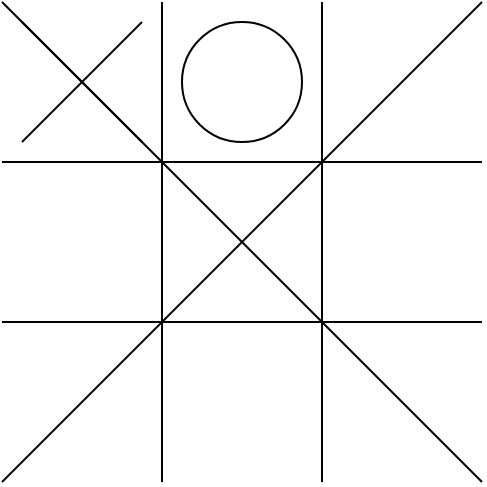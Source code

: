 <mxfile version="12.2.4" pages="1"><diagram id="H3-bP_UNF4ITnDRSRIeb" name="Page-1"><mxGraphModel dx="365" dy="504" grid="1" gridSize="10" guides="1" tooltips="1" connect="1" arrows="1" fold="1" page="1" pageScale="1" pageWidth="850" pageHeight="1100" math="0" shadow="0"><root><mxCell id="0"/><mxCell id="1" parent="0"/><mxCell id="2" value="" style="endArrow=none;html=1;" parent="1" edge="1"><mxGeometry width="50" height="50" relative="1" as="geometry"><mxPoint x="80" y="240" as="sourcePoint"/><mxPoint x="80" as="targetPoint"/></mxGeometry></mxCell><mxCell id="3" value="" style="endArrow=none;html=1;" parent="1" edge="1"><mxGeometry width="50" height="50" relative="1" as="geometry"><mxPoint x="160" y="240" as="sourcePoint"/><mxPoint x="160" as="targetPoint"/></mxGeometry></mxCell><mxCell id="4" value="" style="endArrow=none;html=1;" parent="1" edge="1"><mxGeometry width="50" height="50" relative="1" as="geometry"><mxPoint y="160" as="sourcePoint"/><mxPoint x="240" y="160" as="targetPoint"/></mxGeometry></mxCell><mxCell id="5" value="" style="endArrow=none;html=1;" parent="1" edge="1"><mxGeometry width="50" height="50" relative="1" as="geometry"><mxPoint y="80" as="sourcePoint"/><mxPoint x="240" y="80" as="targetPoint"/></mxGeometry></mxCell><mxCell id="6" value="" style="endArrow=none;html=1;" parent="1" edge="1"><mxGeometry width="50" height="50" relative="1" as="geometry"><mxPoint x="10" y="70" as="sourcePoint"/><mxPoint x="70" y="10" as="targetPoint"/></mxGeometry></mxCell><mxCell id="7" value="" style="endArrow=none;html=1;" parent="1" edge="1"><mxGeometry width="50" height="50" relative="1" as="geometry"><mxPoint x="70" y="70" as="sourcePoint"/><mxPoint x="10" y="10" as="targetPoint"/></mxGeometry></mxCell><mxCell id="8" value="" style="ellipse;whiteSpace=wrap;html=1;" parent="1" vertex="1"><mxGeometry x="90" y="10" width="60" height="60" as="geometry"/></mxCell><mxCell id="11" value="" style="endArrow=none;html=1;" edge="1" parent="1"><mxGeometry width="50" height="50" relative="1" as="geometry"><mxPoint y="240" as="sourcePoint"/><mxPoint x="240" as="targetPoint"/></mxGeometry></mxCell><mxCell id="12" value="" style="endArrow=none;html=1;" edge="1" parent="1"><mxGeometry width="50" height="50" relative="1" as="geometry"><mxPoint as="sourcePoint"/><mxPoint x="240" y="240" as="targetPoint"/></mxGeometry></mxCell></root></mxGraphModel></diagram></mxfile>
